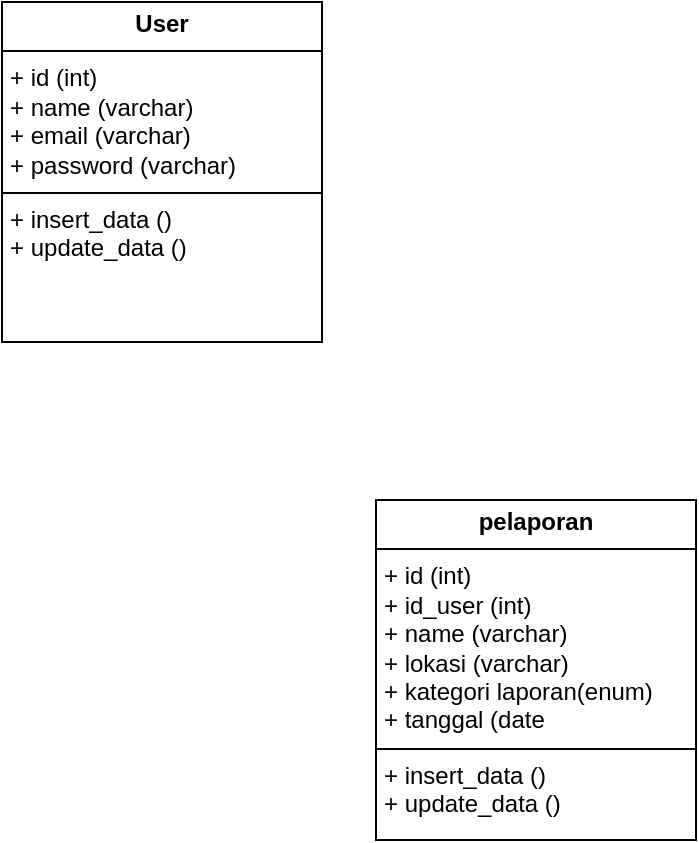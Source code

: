 <mxfile version="28.2.8">
  <diagram name="Halaman-1" id="oWLVvqPfNJ0kLdC2IyvR">
    <mxGraphModel dx="289" dy="156" grid="1" gridSize="10" guides="1" tooltips="1" connect="1" arrows="1" fold="1" page="1" pageScale="1" pageWidth="827" pageHeight="1169" math="0" shadow="0">
      <root>
        <mxCell id="0" />
        <mxCell id="1" parent="0" />
        <mxCell id="81W5aacTjqEaopnLc2wS-1" value="&lt;p style=&quot;margin:0px;margin-top:4px;text-align:center;&quot;&gt;&lt;b&gt;User&lt;/b&gt;&lt;/p&gt;&lt;hr size=&quot;1&quot; style=&quot;border-style:solid;&quot;&gt;&lt;p style=&quot;margin:0px;margin-left:4px;&quot;&gt;+ id (int)&lt;/p&gt;&lt;p style=&quot;margin:0px;margin-left:4px;&quot;&gt;+ name (varchar)&lt;/p&gt;&lt;p style=&quot;margin:0px;margin-left:4px;&quot;&gt;+ email (varchar)&lt;/p&gt;&lt;p style=&quot;margin:0px;margin-left:4px;&quot;&gt;+ password (varchar)&lt;/p&gt;&lt;hr size=&quot;1&quot; style=&quot;border-style:solid;&quot;&gt;&lt;p style=&quot;margin:0px;margin-left:4px;&quot;&gt;+ insert_data ()&lt;/p&gt;&lt;p style=&quot;margin:0px;margin-left:4px;&quot;&gt;+ update_data ()&lt;/p&gt;" style="verticalAlign=top;align=left;overflow=fill;html=1;whiteSpace=wrap;" parent="1" vertex="1">
          <mxGeometry x="53" y="91" width="160" height="170" as="geometry" />
        </mxCell>
        <mxCell id="81uXb_mQg2s_xCiuXbFg-1" value="&lt;p style=&quot;margin:0px;margin-top:4px;text-align:center;&quot;&gt;&lt;b&gt;pelaporan&lt;/b&gt;&lt;/p&gt;&lt;hr size=&quot;1&quot; style=&quot;border-style:solid;&quot;&gt;&lt;p style=&quot;margin:0px;margin-left:4px;&quot;&gt;+ id (int)&lt;/p&gt;&lt;p style=&quot;margin:0px;margin-left:4px;&quot;&gt;+ id_user (int)&lt;/p&gt;&lt;p style=&quot;margin:0px;margin-left:4px;&quot;&gt;+ name (varchar)&lt;/p&gt;&lt;p style=&quot;margin:0px;margin-left:4px;&quot;&gt;+ lokasi (varchar)&lt;/p&gt;&lt;p style=&quot;margin:0px;margin-left:4px;&quot;&gt;+ kategori laporan(enum)&lt;/p&gt;&lt;p style=&quot;margin:0px;margin-left:4px;&quot;&gt;+ tanggal (date&lt;/p&gt;&lt;hr size=&quot;1&quot; style=&quot;border-style:solid;&quot;&gt;&lt;p style=&quot;margin:0px;margin-left:4px;&quot;&gt;+ insert_data ()&lt;/p&gt;&lt;p style=&quot;margin:0px;margin-left:4px;&quot;&gt;+ update_data ()&lt;/p&gt;" style="verticalAlign=top;align=left;overflow=fill;html=1;whiteSpace=wrap;" vertex="1" parent="1">
          <mxGeometry x="240" y="340" width="160" height="170" as="geometry" />
        </mxCell>
      </root>
    </mxGraphModel>
  </diagram>
</mxfile>
